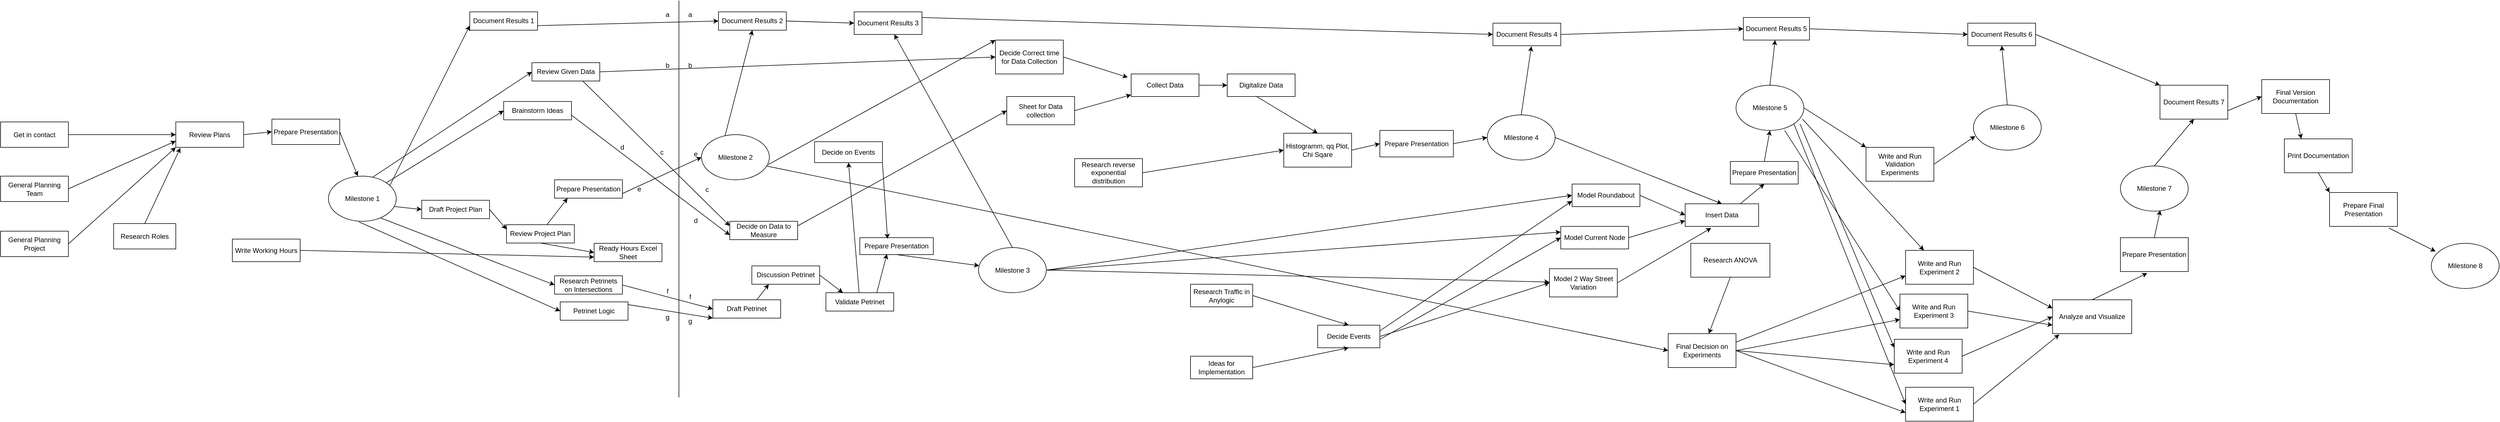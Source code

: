 <mxfile version="21.3.2" type="device">
  <diagram name="Seite-1" id="o-xYCfEbXTVS4yVhGQbz">
    <mxGraphModel dx="2536" dy="568" grid="1" gridSize="10" guides="1" tooltips="1" connect="1" arrows="1" fold="1" page="1" pageScale="1" pageWidth="1169" pageHeight="827" math="0" shadow="0">
      <root>
        <mxCell id="0" />
        <mxCell id="1" parent="0" />
        <mxCell id="jcQPPuOPFq5n-dl-Zgb4-7" value="" style="endArrow=classic;html=1;rounded=0;exitX=1;exitY=0.5;exitDx=0;exitDy=0;entryX=0;entryY=0.75;entryDx=0;entryDy=0;" parent="1" source="3KIOxPF4NHvI4WSVQsfi-3" target="3KIOxPF4NHvI4WSVQsfi-6" edge="1">
          <mxGeometry width="50" height="50" relative="1" as="geometry">
            <mxPoint x="280" y="380" as="sourcePoint" />
            <mxPoint x="330" y="330" as="targetPoint" />
          </mxGeometry>
        </mxCell>
        <mxCell id="jcQPPuOPFq5n-dl-Zgb4-8" value="" style="endArrow=classic;html=1;rounded=0;entryX=0;entryY=0.5;entryDx=0;entryDy=0;exitX=1;exitY=0.5;exitDx=0;exitDy=0;" parent="1" target="3KIOxPF4NHvI4WSVQsfi-6" edge="1" source="3KIOxPF4NHvI4WSVQsfi-5">
          <mxGeometry width="50" height="50" relative="1" as="geometry">
            <mxPoint x="110" y="215" as="sourcePoint" />
            <mxPoint x="360" y="370" as="targetPoint" />
          </mxGeometry>
        </mxCell>
        <mxCell id="jcQPPuOPFq5n-dl-Zgb4-9" value="" style="endArrow=classic;html=1;rounded=0;exitX=1;exitY=0.5;exitDx=0;exitDy=0;entryX=0;entryY=1;entryDx=0;entryDy=0;" parent="1" source="3KIOxPF4NHvI4WSVQsfi-4" target="3KIOxPF4NHvI4WSVQsfi-6" edge="1">
          <mxGeometry width="50" height="50" relative="1" as="geometry">
            <mxPoint x="130" y="340" as="sourcePoint" />
            <mxPoint x="340" y="360" as="targetPoint" />
          </mxGeometry>
        </mxCell>
        <mxCell id="jcQPPuOPFq5n-dl-Zgb4-12" value="" style="endArrow=classic;html=1;rounded=0;exitX=1;exitY=0.5;exitDx=0;exitDy=0;entryX=0;entryY=0.5;entryDx=0;entryDy=0;" parent="1" source="3KIOxPF4NHvI4WSVQsfi-6" target="3KIOxPF4NHvI4WSVQsfi-7" edge="1">
          <mxGeometry width="50" height="50" relative="1" as="geometry">
            <mxPoint x="270" y="235" as="sourcePoint" />
            <mxPoint x="320" y="242.5" as="targetPoint" />
          </mxGeometry>
        </mxCell>
        <mxCell id="jcQPPuOPFq5n-dl-Zgb4-13" value="" style="endArrow=classic;html=1;rounded=0;exitX=0.5;exitY=0;exitDx=0;exitDy=0;entryX=0.067;entryY=1.022;entryDx=0;entryDy=0;entryPerimeter=0;" parent="1" source="3KIOxPF4NHvI4WSVQsfi-2" target="3KIOxPF4NHvI4WSVQsfi-6" edge="1">
          <mxGeometry width="50" height="50" relative="1" as="geometry">
            <mxPoint x="130" y="403" as="sourcePoint" />
            <mxPoint x="150" y="260" as="targetPoint" />
          </mxGeometry>
        </mxCell>
        <mxCell id="jcQPPuOPFq5n-dl-Zgb4-15" value="" style="endArrow=classic;html=1;rounded=0;exitX=1;exitY=0.5;exitDx=0;exitDy=0;entryX=0.433;entryY=0;entryDx=0;entryDy=0;entryPerimeter=0;" parent="1" source="3KIOxPF4NHvI4WSVQsfi-7" target="3KIOxPF4NHvI4WSVQsfi-8" edge="1">
          <mxGeometry width="50" height="50" relative="1" as="geometry">
            <mxPoint x="440" y="242.5" as="sourcePoint" />
            <mxPoint x="470" y="310" as="targetPoint" />
          </mxGeometry>
        </mxCell>
        <mxCell id="jcQPPuOPFq5n-dl-Zgb4-18" value="" style="endArrow=classic;html=1;rounded=0;exitX=0.992;exitY=0.675;exitDx=0;exitDy=0;exitPerimeter=0;entryX=0;entryY=0.5;entryDx=0;entryDy=0;" parent="1" target="3KIOxPF4NHvI4WSVQsfi-14" edge="1">
          <mxGeometry width="50" height="50" relative="1" as="geometry">
            <mxPoint x="529.04" y="364" as="sourcePoint" />
            <mxPoint x="585" y="370" as="targetPoint" />
          </mxGeometry>
        </mxCell>
        <mxCell id="jcQPPuOPFq5n-dl-Zgb4-20" value="" style="endArrow=classic;html=1;rounded=0;exitX=1;exitY=0.5;exitDx=0;exitDy=0;entryX=0;entryY=0.25;entryDx=0;entryDy=0;" parent="1" source="3KIOxPF4NHvI4WSVQsfi-14" target="3KIOxPF4NHvI4WSVQsfi-17" edge="1">
          <mxGeometry width="50" height="50" relative="1" as="geometry">
            <mxPoint x="705" y="370" as="sourcePoint" />
            <mxPoint x="740" y="390" as="targetPoint" />
          </mxGeometry>
        </mxCell>
        <mxCell id="jcQPPuOPFq5n-dl-Zgb4-22" value="" style="endArrow=classic;html=1;rounded=0;exitX=1;exitY=0.5;exitDx=0;exitDy=0;entryX=0;entryY=0.75;entryDx=0;entryDy=0;" parent="1" source="3KIOxPF4NHvI4WSVQsfi-1" target="3KIOxPF4NHvI4WSVQsfi-19" edge="1">
          <mxGeometry width="50" height="50" relative="1" as="geometry">
            <mxPoint x="350" y="500" as="sourcePoint" />
            <mxPoint x="860" y="494.474" as="targetPoint" />
          </mxGeometry>
        </mxCell>
        <mxCell id="jcQPPuOPFq5n-dl-Zgb4-23" value="" style="endArrow=classic;html=1;rounded=0;entryX=0;entryY=0.5;entryDx=0;entryDy=0;exitX=0.5;exitY=1;exitDx=0;exitDy=0;" parent="1" source="3KIOxPF4NHvI4WSVQsfi-17" target="3KIOxPF4NHvI4WSVQsfi-19" edge="1">
          <mxGeometry width="50" height="50" relative="1" as="geometry">
            <mxPoint x="780" y="450" as="sourcePoint" />
            <mxPoint x="860" y="470" as="targetPoint" />
          </mxGeometry>
        </mxCell>
        <mxCell id="jcQPPuOPFq5n-dl-Zgb4-26" value="" style="endArrow=classic;html=1;rounded=0;exitX=0.975;exitY=0.263;exitDx=0;exitDy=0;exitPerimeter=0;entryX=0;entryY=0.75;entryDx=0;entryDy=0;" parent="1" target="3KIOxPF4NHvI4WSVQsfi-9" edge="1">
          <mxGeometry width="50" height="50" relative="1" as="geometry">
            <mxPoint x="527" y="331.04" as="sourcePoint" />
            <mxPoint x="670" y="47.5" as="targetPoint" />
          </mxGeometry>
        </mxCell>
        <mxCell id="jcQPPuOPFq5n-dl-Zgb4-28" value="" style="endArrow=classic;html=1;rounded=0;entryX=0.192;entryY=1;entryDx=0;entryDy=0;exitX=0.583;exitY=0.062;exitDx=0;exitDy=0;exitPerimeter=0;entryPerimeter=0;" parent="1" source="3KIOxPF4NHvI4WSVQsfi-17" target="3KIOxPF4NHvI4WSVQsfi-18" edge="1">
          <mxGeometry width="50" height="50" relative="1" as="geometry">
            <mxPoint x="808.04" y="390" as="sourcePoint" />
            <mxPoint x="895" y="325" as="targetPoint" />
          </mxGeometry>
        </mxCell>
        <mxCell id="jcQPPuOPFq5n-dl-Zgb4-30" value="" style="endArrow=classic;html=1;rounded=0;exitX=1;exitY=0.75;exitDx=0;exitDy=0;entryX=0;entryY=0.5;entryDx=0;entryDy=0;" parent="1" source="3KIOxPF4NHvI4WSVQsfi-18" target="3KIOxPF4NHvI4WSVQsfi-11" edge="1">
          <mxGeometry width="50" height="50" relative="1" as="geometry">
            <mxPoint x="960" y="310" as="sourcePoint" />
            <mxPoint x="1060" y="290" as="targetPoint" />
          </mxGeometry>
        </mxCell>
        <mxCell id="jcQPPuOPFq5n-dl-Zgb4-34" value="" style="endArrow=classic;html=1;rounded=0;exitX=1;exitY=0.5;exitDx=0;exitDy=0;entryX=0;entryY=0.5;entryDx=0;entryDy=0;" parent="1" source="3KIOxPF4NHvI4WSVQsfi-20" target="3KIOxPF4NHvI4WSVQsfi-22" edge="1">
          <mxGeometry width="50" height="50" relative="1" as="geometry">
            <mxPoint x="917.96" y="632.98" as="sourcePoint" />
            <mxPoint x="1020" y="630" as="targetPoint" />
          </mxGeometry>
        </mxCell>
        <mxCell id="jcQPPuOPFq5n-dl-Zgb4-35" value="" style="endArrow=classic;html=1;rounded=0;exitX=0.75;exitY=0;exitDx=0;exitDy=0;entryX=0;entryY=1;entryDx=0;entryDy=0;" parent="1" source="3KIOxPF4NHvI4WSVQsfi-21" target="3KIOxPF4NHvI4WSVQsfi-22" edge="1">
          <mxGeometry width="50" height="50" relative="1" as="geometry">
            <mxPoint x="945" y="700" as="sourcePoint" />
            <mxPoint x="1060" y="650" as="targetPoint" />
          </mxGeometry>
        </mxCell>
        <mxCell id="jcQPPuOPFq5n-dl-Zgb4-38" value="" style="endArrow=classic;html=1;rounded=0;exitX=0.642;exitY=0.031;exitDx=0;exitDy=0;exitPerimeter=0;entryX=0.25;entryY=1;entryDx=0;entryDy=0;" parent="1" source="3KIOxPF4NHvI4WSVQsfi-22" target="3KIOxPF4NHvI4WSVQsfi-23" edge="1">
          <mxGeometry width="50" height="50" relative="1" as="geometry">
            <mxPoint x="1098.96" y="608" as="sourcePoint" />
            <mxPoint x="1190.04" y="542" as="targetPoint" />
          </mxGeometry>
        </mxCell>
        <mxCell id="jcQPPuOPFq5n-dl-Zgb4-39" value="" style="endArrow=classic;html=1;rounded=0;exitX=1;exitY=0.5;exitDx=0;exitDy=0;entryX=0.25;entryY=0;entryDx=0;entryDy=0;" parent="1" source="3KIOxPF4NHvI4WSVQsfi-23" target="3KIOxPF4NHvI4WSVQsfi-24" edge="1">
          <mxGeometry width="50" height="50" relative="1" as="geometry">
            <mxPoint x="1260" y="520" as="sourcePoint" />
            <mxPoint x="1330" y="580" as="targetPoint" />
          </mxGeometry>
        </mxCell>
        <mxCell id="jcQPPuOPFq5n-dl-Zgb4-40" value="" style="endArrow=classic;html=1;rounded=0;entryX=0;entryY=0.5;entryDx=0;entryDy=0;exitX=0.767;exitY=0.925;exitDx=0;exitDy=0;exitPerimeter=0;" parent="1" source="3KIOxPF4NHvI4WSVQsfi-8" target="3KIOxPF4NHvI4WSVQsfi-20" edge="1">
          <mxGeometry width="50" height="50" relative="1" as="geometry">
            <mxPoint x="507.482" y="381.235" as="sourcePoint" />
            <mxPoint x="800" y="625" as="targetPoint" />
          </mxGeometry>
        </mxCell>
        <mxCell id="jcQPPuOPFq5n-dl-Zgb4-41" value="" style="endArrow=classic;html=1;rounded=0;exitX=0.45;exitY=1.013;exitDx=0;exitDy=0;entryX=0;entryY=0.5;entryDx=0;entryDy=0;exitPerimeter=0;" parent="1" source="3KIOxPF4NHvI4WSVQsfi-8" target="3KIOxPF4NHvI4WSVQsfi-21" edge="1">
          <mxGeometry width="50" height="50" relative="1" as="geometry">
            <mxPoint x="470" y="390" as="sourcePoint" />
            <mxPoint x="855" y="722.5" as="targetPoint" />
          </mxGeometry>
        </mxCell>
        <mxCell id="jcQPPuOPFq5n-dl-Zgb4-42" value="Document Results 3" style="rounded=0;whiteSpace=wrap;html=1;" parent="1" vertex="1">
          <mxGeometry x="1350" y="20" width="120" height="40" as="geometry" />
        </mxCell>
        <mxCell id="jcQPPuOPFq5n-dl-Zgb4-43" value="Prepare Presentation" style="rounded=0;whiteSpace=wrap;html=1;" parent="1" vertex="1">
          <mxGeometry x="1360" y="420" width="130" height="30" as="geometry" />
        </mxCell>
        <mxCell id="jcQPPuOPFq5n-dl-Zgb4-44" value="&lt;div&gt;Milestone 3&lt;/div&gt;" style="ellipse;whiteSpace=wrap;html=1;" parent="1" vertex="1">
          <mxGeometry x="1570" y="437.5" width="120" height="80" as="geometry" />
        </mxCell>
        <mxCell id="jcQPPuOPFq5n-dl-Zgb4-45" value="" style="endArrow=classic;html=1;rounded=0;exitX=0.75;exitY=0;exitDx=0;exitDy=0;entryX=0.369;entryY=0.967;entryDx=0;entryDy=0;entryPerimeter=0;" parent="1" source="3KIOxPF4NHvI4WSVQsfi-24" target="jcQPPuOPFq5n-dl-Zgb4-43" edge="1">
          <mxGeometry width="50" height="50" relative="1" as="geometry">
            <mxPoint x="1390" y="587.5" as="sourcePoint" />
            <mxPoint x="1520" y="450" as="targetPoint" />
          </mxGeometry>
        </mxCell>
        <mxCell id="jcQPPuOPFq5n-dl-Zgb4-46" value="" style="endArrow=classic;html=1;rounded=0;exitX=0.5;exitY=0;exitDx=0;exitDy=0;" parent="1" source="jcQPPuOPFq5n-dl-Zgb4-44" target="jcQPPuOPFq5n-dl-Zgb4-42" edge="1">
          <mxGeometry width="50" height="50" relative="1" as="geometry">
            <mxPoint x="1200" y="500" as="sourcePoint" />
            <mxPoint x="1250" y="450" as="targetPoint" />
          </mxGeometry>
        </mxCell>
        <mxCell id="jcQPPuOPFq5n-dl-Zgb4-48" value="" style="endArrow=classic;html=1;rounded=0;entryX=0.5;entryY=1;entryDx=0;entryDy=0;exitX=0.342;exitY=0.05;exitDx=0;exitDy=0;exitPerimeter=0;" parent="1" source="3KIOxPF4NHvI4WSVQsfi-11" target="3KIOxPF4NHvI4WSVQsfi-10" edge="1">
          <mxGeometry width="50" height="50" relative="1" as="geometry">
            <mxPoint x="1102" y="252" as="sourcePoint" />
            <mxPoint x="1070" y="65" as="targetPoint" />
          </mxGeometry>
        </mxCell>
        <mxCell id="jcQPPuOPFq5n-dl-Zgb4-49" value="" style="endArrow=classic;html=1;rounded=0;exitX=0.5;exitY=1;exitDx=0;exitDy=0;" parent="1" source="jcQPPuOPFq5n-dl-Zgb4-43" target="jcQPPuOPFq5n-dl-Zgb4-44" edge="1">
          <mxGeometry width="50" height="50" relative="1" as="geometry">
            <mxPoint x="1450" y="530" as="sourcePoint" />
            <mxPoint x="1500" y="480" as="targetPoint" />
          </mxGeometry>
        </mxCell>
        <mxCell id="jcQPPuOPFq5n-dl-Zgb4-51" value="Decide on Events" style="rounded=0;whiteSpace=wrap;html=1;" parent="1" vertex="1">
          <mxGeometry x="1280" y="250" width="120" height="37" as="geometry" />
        </mxCell>
        <mxCell id="jcQPPuOPFq5n-dl-Zgb4-52" value="" style="endArrow=classic;html=1;rounded=0;entryX=0.377;entryY=0.067;entryDx=0;entryDy=0;entryPerimeter=0;exitX=1;exitY=1;exitDx=0;exitDy=0;" parent="1" source="jcQPPuOPFq5n-dl-Zgb4-51" target="jcQPPuOPFq5n-dl-Zgb4-43" edge="1">
          <mxGeometry width="50" height="50" relative="1" as="geometry">
            <mxPoint x="1260" y="410" as="sourcePoint" />
            <mxPoint x="1310" y="360" as="targetPoint" />
          </mxGeometry>
        </mxCell>
        <mxCell id="jcQPPuOPFq5n-dl-Zgb4-53" value="" style="endArrow=classic;html=1;rounded=0;entryX=0.5;entryY=1;entryDx=0;entryDy=0;" parent="1" source="3KIOxPF4NHvI4WSVQsfi-24" target="jcQPPuOPFq5n-dl-Zgb4-51" edge="1">
          <mxGeometry width="50" height="50" relative="1" as="geometry">
            <mxPoint x="1342.96" y="579.01" as="sourcePoint" />
            <mxPoint x="1310" y="360" as="targetPoint" />
          </mxGeometry>
        </mxCell>
        <mxCell id="jcQPPuOPFq5n-dl-Zgb4-54" value="Sheet for Data collection" style="rounded=0;whiteSpace=wrap;html=1;" parent="1" vertex="1">
          <mxGeometry x="1620" y="170" width="120" height="50" as="geometry" />
        </mxCell>
        <mxCell id="jcQPPuOPFq5n-dl-Zgb4-56" value="" style="endArrow=classic;html=1;rounded=0;entryX=0;entryY=0.5;entryDx=0;entryDy=0;exitX=1;exitY=0.25;exitDx=0;exitDy=0;" parent="1" target="jcQPPuOPFq5n-dl-Zgb4-54" edge="1" source="3KIOxPF4NHvI4WSVQsfi-25">
          <mxGeometry width="50" height="50" relative="1" as="geometry">
            <mxPoint x="1250" y="403" as="sourcePoint" />
            <mxPoint x="1470" y="510" as="targetPoint" />
          </mxGeometry>
        </mxCell>
        <mxCell id="jcQPPuOPFq5n-dl-Zgb4-61" value="" style="endArrow=classic;html=1;rounded=0;exitX=0.75;exitY=1;exitDx=0;exitDy=0;entryX=0;entryY=0.25;entryDx=0;entryDy=0;" parent="1" source="3KIOxPF4NHvI4WSVQsfi-12" target="3KIOxPF4NHvI4WSVQsfi-25" edge="1">
          <mxGeometry width="50" height="50" relative="1" as="geometry">
            <mxPoint x="866.25" y="140" as="sourcePoint" />
            <mxPoint x="1130" y="403" as="targetPoint" />
          </mxGeometry>
        </mxCell>
        <mxCell id="jcQPPuOPFq5n-dl-Zgb4-62" value="" style="endArrow=classic;html=1;rounded=0;exitX=1;exitY=0.75;exitDx=0;exitDy=0;entryX=0;entryY=0.75;entryDx=0;entryDy=0;" parent="1" source="3KIOxPF4NHvI4WSVQsfi-13" target="3KIOxPF4NHvI4WSVQsfi-25" edge="1">
          <mxGeometry width="50" height="50" relative="1" as="geometry">
            <mxPoint x="850" y="200" as="sourcePoint" />
            <mxPoint x="1130" y="418" as="targetPoint" />
          </mxGeometry>
        </mxCell>
        <mxCell id="jcQPPuOPFq5n-dl-Zgb4-63" value="" style="endArrow=classic;html=1;rounded=0;exitX=1;exitY=0;exitDx=0;exitDy=0;entryX=0;entryY=0.5;entryDx=0;entryDy=0;" parent="1" source="3KIOxPF4NHvI4WSVQsfi-8" target="3KIOxPF4NHvI4WSVQsfi-13" edge="1">
          <mxGeometry width="50" height="50" relative="1" as="geometry">
            <mxPoint x="520.04" y="320" as="sourcePoint" />
            <mxPoint x="730" y="200" as="targetPoint" />
          </mxGeometry>
        </mxCell>
        <mxCell id="jcQPPuOPFq5n-dl-Zgb4-64" value="" style="endArrow=classic;html=1;rounded=0;exitX=0.625;exitY=0.05;exitDx=0;exitDy=0;exitPerimeter=0;entryX=0;entryY=0.5;entryDx=0;entryDy=0;" parent="1" source="3KIOxPF4NHvI4WSVQsfi-8" target="3KIOxPF4NHvI4WSVQsfi-12" edge="1">
          <mxGeometry width="50" height="50" relative="1" as="geometry">
            <mxPoint x="494" y="314" as="sourcePoint" />
            <mxPoint x="780" y="125" as="targetPoint" />
          </mxGeometry>
        </mxCell>
        <mxCell id="jcQPPuOPFq5n-dl-Zgb4-66" value="Decide Correct time for Data Collection" style="rounded=0;whiteSpace=wrap;html=1;" parent="1" vertex="1">
          <mxGeometry x="1600" y="70" width="120" height="60" as="geometry" />
        </mxCell>
        <mxCell id="jcQPPuOPFq5n-dl-Zgb4-67" value="" style="endArrow=classic;html=1;rounded=0;entryX=0;entryY=0;entryDx=0;entryDy=0;exitX=0.983;exitY=0.663;exitDx=0;exitDy=0;exitPerimeter=0;" parent="1" source="3KIOxPF4NHvI4WSVQsfi-11" target="jcQPPuOPFq5n-dl-Zgb4-66" edge="1">
          <mxGeometry width="50" height="50" relative="1" as="geometry">
            <mxPoint x="1182.04" y="301.04" as="sourcePoint" />
            <mxPoint x="1860" y="600" as="targetPoint" />
          </mxGeometry>
        </mxCell>
        <mxCell id="jcQPPuOPFq5n-dl-Zgb4-68" value="" style="endArrow=classic;html=1;rounded=0;entryX=0;entryY=0.5;entryDx=0;entryDy=0;exitX=1;exitY=0.5;exitDx=0;exitDy=0;" parent="1" source="3KIOxPF4NHvI4WSVQsfi-12" target="jcQPPuOPFq5n-dl-Zgb4-66" edge="1">
          <mxGeometry width="50" height="50" relative="1" as="geometry">
            <mxPoint x="895" y="125" as="sourcePoint" />
            <mxPoint x="1490" y="480" as="targetPoint" />
          </mxGeometry>
        </mxCell>
        <mxCell id="jcQPPuOPFq5n-dl-Zgb4-69" value="Collect Data" style="rounded=0;whiteSpace=wrap;html=1;" parent="1" vertex="1">
          <mxGeometry x="1840" y="130" width="120" height="40" as="geometry" />
        </mxCell>
        <mxCell id="jcQPPuOPFq5n-dl-Zgb4-70" value="" style="endArrow=classic;html=1;rounded=0;exitX=1;exitY=0.5;exitDx=0;exitDy=0;" parent="1" source="jcQPPuOPFq5n-dl-Zgb4-54" target="jcQPPuOPFq5n-dl-Zgb4-69" edge="1">
          <mxGeometry width="50" height="50" relative="1" as="geometry">
            <mxPoint x="1810" y="240" as="sourcePoint" />
            <mxPoint x="1860" y="190" as="targetPoint" />
          </mxGeometry>
        </mxCell>
        <mxCell id="jcQPPuOPFq5n-dl-Zgb4-71" value="" style="endArrow=classic;html=1;rounded=0;exitX=1;exitY=0.5;exitDx=0;exitDy=0;entryX=-0.05;entryY=0.15;entryDx=0;entryDy=0;entryPerimeter=0;" parent="1" source="jcQPPuOPFq5n-dl-Zgb4-66" target="jcQPPuOPFq5n-dl-Zgb4-69" edge="1">
          <mxGeometry width="50" height="50" relative="1" as="geometry">
            <mxPoint x="1740" y="120" as="sourcePoint" />
            <mxPoint x="1790" y="70" as="targetPoint" />
          </mxGeometry>
        </mxCell>
        <mxCell id="jcQPPuOPFq5n-dl-Zgb4-72" value="Digitalize Data" style="rounded=0;whiteSpace=wrap;html=1;" parent="1" vertex="1">
          <mxGeometry x="2010" y="130" width="120" height="40" as="geometry" />
        </mxCell>
        <mxCell id="jcQPPuOPFq5n-dl-Zgb4-73" value="" style="endArrow=classic;html=1;rounded=0;exitX=1;exitY=0.5;exitDx=0;exitDy=0;entryX=0;entryY=0.5;entryDx=0;entryDy=0;" parent="1" source="jcQPPuOPFq5n-dl-Zgb4-69" target="jcQPPuOPFq5n-dl-Zgb4-72" edge="1">
          <mxGeometry width="50" height="50" relative="1" as="geometry">
            <mxPoint x="2000" y="280" as="sourcePoint" />
            <mxPoint x="2050" y="230" as="targetPoint" />
          </mxGeometry>
        </mxCell>
        <mxCell id="jcQPPuOPFq5n-dl-Zgb4-74" value="Histogramm, qq Plot, Chi Sqare" style="rounded=0;whiteSpace=wrap;html=1;" parent="1" vertex="1">
          <mxGeometry x="2110" y="235" width="120" height="60" as="geometry" />
        </mxCell>
        <mxCell id="jcQPPuOPFq5n-dl-Zgb4-75" value="" style="endArrow=classic;html=1;rounded=0;exitX=0.433;exitY=1;exitDx=0;exitDy=0;exitPerimeter=0;entryX=0.5;entryY=0;entryDx=0;entryDy=0;" parent="1" source="jcQPPuOPFq5n-dl-Zgb4-72" target="jcQPPuOPFq5n-dl-Zgb4-74" edge="1">
          <mxGeometry width="50" height="50" relative="1" as="geometry">
            <mxPoint x="2120" y="290" as="sourcePoint" />
            <mxPoint x="2170" y="240" as="targetPoint" />
          </mxGeometry>
        </mxCell>
        <mxCell id="jcQPPuOPFq5n-dl-Zgb4-76" value="" style="endArrow=classic;html=1;rounded=0;exitX=1;exitY=0.5;exitDx=0;exitDy=0;entryX=0;entryY=0.5;entryDx=0;entryDy=0;" parent="1" source="3KIOxPF4NHvI4WSVQsfi-26" target="jcQPPuOPFq5n-dl-Zgb4-74" edge="1">
          <mxGeometry width="50" height="50" relative="1" as="geometry">
            <mxPoint x="1850" y="307.98" as="sourcePoint" />
            <mxPoint x="1930" y="330" as="targetPoint" />
          </mxGeometry>
        </mxCell>
        <mxCell id="jcQPPuOPFq5n-dl-Zgb4-77" value="Milestone 4" style="ellipse;whiteSpace=wrap;html=1;" parent="1" vertex="1">
          <mxGeometry x="2470" y="202.5" width="120" height="80" as="geometry" />
        </mxCell>
        <mxCell id="jcQPPuOPFq5n-dl-Zgb4-78" value="" style="endArrow=classic;html=1;rounded=0;exitX=1;exitY=0.5;exitDx=0;exitDy=0;entryX=0;entryY=0.5;entryDx=0;entryDy=0;" parent="1" source="jcQPPuOPFq5n-dl-Zgb4-74" target="jcQPPuOPFq5n-dl-Zgb4-82" edge="1">
          <mxGeometry width="50" height="50" relative="1" as="geometry">
            <mxPoint x="2260" y="360" as="sourcePoint" />
            <mxPoint x="2310" y="310" as="targetPoint" />
          </mxGeometry>
        </mxCell>
        <mxCell id="jcQPPuOPFq5n-dl-Zgb4-79" value="Document Results 4" style="rounded=0;whiteSpace=wrap;html=1;" parent="1" vertex="1">
          <mxGeometry x="2480" y="40" width="120" height="40" as="geometry" />
        </mxCell>
        <mxCell id="jcQPPuOPFq5n-dl-Zgb4-81" value="" style="endArrow=classic;html=1;rounded=0;exitX=0.5;exitY=0;exitDx=0;exitDy=0;entryX=0.567;entryY=1.025;entryDx=0;entryDy=0;entryPerimeter=0;" parent="1" source="jcQPPuOPFq5n-dl-Zgb4-77" target="jcQPPuOPFq5n-dl-Zgb4-79" edge="1">
          <mxGeometry width="50" height="50" relative="1" as="geometry">
            <mxPoint x="2270" y="320" as="sourcePoint" />
            <mxPoint x="2320" y="270" as="targetPoint" />
          </mxGeometry>
        </mxCell>
        <mxCell id="jcQPPuOPFq5n-dl-Zgb4-82" value="Prepare Presentation" style="rounded=0;whiteSpace=wrap;html=1;" parent="1" vertex="1">
          <mxGeometry x="2280" y="230" width="130" height="47" as="geometry" />
        </mxCell>
        <mxCell id="jcQPPuOPFq5n-dl-Zgb4-83" value="" style="endArrow=classic;html=1;rounded=0;exitX=1;exitY=0.5;exitDx=0;exitDy=0;entryX=0;entryY=0.5;entryDx=0;entryDy=0;" parent="1" source="jcQPPuOPFq5n-dl-Zgb4-82" target="jcQPPuOPFq5n-dl-Zgb4-77" edge="1">
          <mxGeometry width="50" height="50" relative="1" as="geometry">
            <mxPoint x="2580" y="290" as="sourcePoint" />
            <mxPoint x="2630" y="240" as="targetPoint" />
          </mxGeometry>
        </mxCell>
        <mxCell id="jcQPPuOPFq5n-dl-Zgb4-86" value="Decide Events" style="rounded=0;whiteSpace=wrap;html=1;" parent="1" vertex="1">
          <mxGeometry x="2170" y="575" width="110" height="40" as="geometry" />
        </mxCell>
        <mxCell id="jcQPPuOPFq5n-dl-Zgb4-87" value="Model Current Node" style="rounded=0;whiteSpace=wrap;html=1;" parent="1" vertex="1">
          <mxGeometry x="2600" y="400" width="120" height="40" as="geometry" />
        </mxCell>
        <mxCell id="jcQPPuOPFq5n-dl-Zgb4-88" value="Model Roundabout" style="rounded=0;whiteSpace=wrap;html=1;" parent="1" vertex="1">
          <mxGeometry x="2620" y="325" width="120" height="40" as="geometry" />
        </mxCell>
        <mxCell id="jcQPPuOPFq5n-dl-Zgb4-89" value="Model 2 Way Street Variation" style="rounded=0;whiteSpace=wrap;html=1;" parent="1" vertex="1">
          <mxGeometry x="2580" y="475" width="120" height="50" as="geometry" />
        </mxCell>
        <mxCell id="jcQPPuOPFq5n-dl-Zgb4-90" value="" style="endArrow=classic;html=1;rounded=0;entryX=0.5;entryY=0;entryDx=0;entryDy=0;exitX=1;exitY=0.5;exitDx=0;exitDy=0;" parent="1" source="3KIOxPF4NHvI4WSVQsfi-27" target="jcQPPuOPFq5n-dl-Zgb4-86" edge="1">
          <mxGeometry width="50" height="50" relative="1" as="geometry">
            <mxPoint x="2060" y="530" as="sourcePoint" />
            <mxPoint x="2770" y="330" as="targetPoint" />
          </mxGeometry>
        </mxCell>
        <mxCell id="jcQPPuOPFq5n-dl-Zgb4-91" value="" style="endArrow=classic;html=1;rounded=0;exitX=1;exitY=0.5;exitDx=0;exitDy=0;entryX=0.5;entryY=1;entryDx=0;entryDy=0;" parent="1" source="3KIOxPF4NHvI4WSVQsfi-28" target="jcQPPuOPFq5n-dl-Zgb4-86" edge="1">
          <mxGeometry width="50" height="50" relative="1" as="geometry">
            <mxPoint x="2060" y="655" as="sourcePoint" />
            <mxPoint x="2630" y="470" as="targetPoint" />
          </mxGeometry>
        </mxCell>
        <mxCell id="jcQPPuOPFq5n-dl-Zgb4-92" value="" style="endArrow=classic;html=1;rounded=0;exitX=1;exitY=0.5;exitDx=0;exitDy=0;entryX=0;entryY=0.25;entryDx=0;entryDy=0;" parent="1" source="jcQPPuOPFq5n-dl-Zgb4-44" target="jcQPPuOPFq5n-dl-Zgb4-87" edge="1">
          <mxGeometry width="50" height="50" relative="1" as="geometry">
            <mxPoint x="1890" y="470" as="sourcePoint" />
            <mxPoint x="2650" y="290" as="targetPoint" />
          </mxGeometry>
        </mxCell>
        <mxCell id="jcQPPuOPFq5n-dl-Zgb4-93" value="" style="endArrow=classic;html=1;rounded=0;exitX=1;exitY=0.5;exitDx=0;exitDy=0;entryX=0;entryY=0.5;entryDx=0;entryDy=0;" parent="1" source="jcQPPuOPFq5n-dl-Zgb4-44" target="jcQPPuOPFq5n-dl-Zgb4-88" edge="1">
          <mxGeometry width="50" height="50" relative="1" as="geometry">
            <mxPoint x="1820" y="480" as="sourcePoint" />
            <mxPoint x="2610" y="270" as="targetPoint" />
          </mxGeometry>
        </mxCell>
        <mxCell id="jcQPPuOPFq5n-dl-Zgb4-94" value="" style="endArrow=classic;html=1;rounded=0;exitX=1;exitY=0.5;exitDx=0;exitDy=0;" parent="1" source="jcQPPuOPFq5n-dl-Zgb4-44" target="jcQPPuOPFq5n-dl-Zgb4-89" edge="1">
          <mxGeometry width="50" height="50" relative="1" as="geometry">
            <mxPoint x="2170" y="530" as="sourcePoint" />
            <mxPoint x="2220" y="480" as="targetPoint" />
          </mxGeometry>
        </mxCell>
        <mxCell id="jcQPPuOPFq5n-dl-Zgb4-95" value="" style="endArrow=classic;html=1;rounded=0;exitX=1;exitY=0.5;exitDx=0;exitDy=0;" parent="1" source="jcQPPuOPFq5n-dl-Zgb4-86" edge="1">
          <mxGeometry width="50" height="50" relative="1" as="geometry">
            <mxPoint x="2450" y="590" as="sourcePoint" />
            <mxPoint x="2580" y="500" as="targetPoint" />
          </mxGeometry>
        </mxCell>
        <mxCell id="jcQPPuOPFq5n-dl-Zgb4-96" value="" style="endArrow=classic;html=1;rounded=0;entryX=0;entryY=0.5;entryDx=0;entryDy=0;" parent="1" target="jcQPPuOPFq5n-dl-Zgb4-87" edge="1">
          <mxGeometry width="50" height="50" relative="1" as="geometry">
            <mxPoint x="2280" y="600" as="sourcePoint" />
            <mxPoint x="2430" y="620" as="targetPoint" />
          </mxGeometry>
        </mxCell>
        <mxCell id="jcQPPuOPFq5n-dl-Zgb4-97" value="" style="endArrow=classic;html=1;rounded=0;exitX=1;exitY=0.25;exitDx=0;exitDy=0;entryX=0;entryY=0.75;entryDx=0;entryDy=0;" parent="1" source="jcQPPuOPFq5n-dl-Zgb4-86" target="jcQPPuOPFq5n-dl-Zgb4-88" edge="1">
          <mxGeometry width="50" height="50" relative="1" as="geometry">
            <mxPoint x="2410" y="670" as="sourcePoint" />
            <mxPoint x="2460" y="620" as="targetPoint" />
          </mxGeometry>
        </mxCell>
        <mxCell id="jcQPPuOPFq5n-dl-Zgb4-98" value="Milestone 5" style="ellipse;whiteSpace=wrap;html=1;" parent="1" vertex="1">
          <mxGeometry x="2910" y="150" width="120" height="80" as="geometry" />
        </mxCell>
        <mxCell id="jcQPPuOPFq5n-dl-Zgb4-99" value="Insert Data" style="rounded=0;whiteSpace=wrap;html=1;" parent="1" vertex="1">
          <mxGeometry x="2820" y="360" width="130" height="40" as="geometry" />
        </mxCell>
        <mxCell id="jcQPPuOPFq5n-dl-Zgb4-100" value="" style="endArrow=classic;html=1;rounded=0;exitX=1;exitY=0.5;exitDx=0;exitDy=0;entryX=0.355;entryY=1.071;entryDx=0;entryDy=0;entryPerimeter=0;" parent="1" source="jcQPPuOPFq5n-dl-Zgb4-89" target="jcQPPuOPFq5n-dl-Zgb4-99" edge="1">
          <mxGeometry width="50" height="50" relative="1" as="geometry">
            <mxPoint x="2690" y="430" as="sourcePoint" />
            <mxPoint x="2740" y="380" as="targetPoint" />
          </mxGeometry>
        </mxCell>
        <mxCell id="jcQPPuOPFq5n-dl-Zgb4-101" value="" style="endArrow=classic;html=1;rounded=0;exitX=1;exitY=0.5;exitDx=0;exitDy=0;entryX=0.5;entryY=0;entryDx=0;entryDy=0;" parent="1" source="jcQPPuOPFq5n-dl-Zgb4-77" target="jcQPPuOPFq5n-dl-Zgb4-99" edge="1">
          <mxGeometry width="50" height="50" relative="1" as="geometry">
            <mxPoint x="2710" y="260" as="sourcePoint" />
            <mxPoint x="2760" y="210" as="targetPoint" />
          </mxGeometry>
        </mxCell>
        <mxCell id="jcQPPuOPFq5n-dl-Zgb4-102" value="" style="endArrow=classic;html=1;rounded=0;exitX=1;exitY=0.5;exitDx=0;exitDy=0;entryX=0;entryY=0.5;entryDx=0;entryDy=0;" parent="1" source="jcQPPuOPFq5n-dl-Zgb4-88" target="jcQPPuOPFq5n-dl-Zgb4-99" edge="1">
          <mxGeometry width="50" height="50" relative="1" as="geometry">
            <mxPoint x="2850" y="580" as="sourcePoint" />
            <mxPoint x="2900" y="530" as="targetPoint" />
          </mxGeometry>
        </mxCell>
        <mxCell id="jcQPPuOPFq5n-dl-Zgb4-103" value="" style="endArrow=classic;html=1;rounded=0;exitX=1;exitY=0.5;exitDx=0;exitDy=0;entryX=0;entryY=0.75;entryDx=0;entryDy=0;" parent="1" source="jcQPPuOPFq5n-dl-Zgb4-87" target="jcQPPuOPFq5n-dl-Zgb4-99" edge="1">
          <mxGeometry width="50" height="50" relative="1" as="geometry">
            <mxPoint x="2820" y="540" as="sourcePoint" />
            <mxPoint x="2870" y="490" as="targetPoint" />
          </mxGeometry>
        </mxCell>
        <mxCell id="jcQPPuOPFq5n-dl-Zgb4-104" value="" style="endArrow=classic;html=1;rounded=0;exitX=0.75;exitY=0;exitDx=0;exitDy=0;entryX=0.5;entryY=1;entryDx=0;entryDy=0;" parent="1" source="jcQPPuOPFq5n-dl-Zgb4-99" target="jcQPPuOPFq5n-dl-Zgb4-113" edge="1">
          <mxGeometry width="50" height="50" relative="1" as="geometry">
            <mxPoint x="2970" y="330" as="sourcePoint" />
            <mxPoint x="3020" y="280" as="targetPoint" />
          </mxGeometry>
        </mxCell>
        <mxCell id="jcQPPuOPFq5n-dl-Zgb4-105" value="Document Results 5" style="rounded=0;whiteSpace=wrap;html=1;" parent="1" vertex="1">
          <mxGeometry x="2923" y="30" width="117" height="40" as="geometry" />
        </mxCell>
        <mxCell id="jcQPPuOPFq5n-dl-Zgb4-106" value="" style="endArrow=classic;html=1;rounded=0;exitX=0.5;exitY=0;exitDx=0;exitDy=0;" parent="1" source="jcQPPuOPFq5n-dl-Zgb4-98" target="jcQPPuOPFq5n-dl-Zgb4-105" edge="1">
          <mxGeometry width="50" height="50" relative="1" as="geometry">
            <mxPoint x="2690" y="300" as="sourcePoint" />
            <mxPoint x="2740" y="250" as="targetPoint" />
          </mxGeometry>
        </mxCell>
        <mxCell id="jcQPPuOPFq5n-dl-Zgb4-107" value="" style="endArrow=classic;html=1;rounded=0;exitX=1;exitY=0.75;exitDx=0;exitDy=0;entryX=0;entryY=0.5;entryDx=0;entryDy=0;" parent="1" source="3KIOxPF4NHvI4WSVQsfi-9" target="3KIOxPF4NHvI4WSVQsfi-10" edge="1">
          <mxGeometry width="50" height="50" relative="1" as="geometry">
            <mxPoint x="790" y="40" as="sourcePoint" />
            <mxPoint x="1010" y="45" as="targetPoint" />
          </mxGeometry>
        </mxCell>
        <mxCell id="jcQPPuOPFq5n-dl-Zgb4-108" value="" style="endArrow=classic;html=1;rounded=0;exitX=1;exitY=0.5;exitDx=0;exitDy=0;entryX=0;entryY=0.5;entryDx=0;entryDy=0;" parent="1" source="3KIOxPF4NHvI4WSVQsfi-10" target="jcQPPuOPFq5n-dl-Zgb4-42" edge="1">
          <mxGeometry width="50" height="50" relative="1" as="geometry">
            <mxPoint x="1130" y="45" as="sourcePoint" />
            <mxPoint x="1280" y="30" as="targetPoint" />
          </mxGeometry>
        </mxCell>
        <mxCell id="jcQPPuOPFq5n-dl-Zgb4-109" value="" style="endArrow=classic;html=1;rounded=0;exitX=1;exitY=0.25;exitDx=0;exitDy=0;entryX=0;entryY=0.5;entryDx=0;entryDy=0;" parent="1" source="jcQPPuOPFq5n-dl-Zgb4-42" target="jcQPPuOPFq5n-dl-Zgb4-79" edge="1">
          <mxGeometry width="50" height="50" relative="1" as="geometry">
            <mxPoint x="1790" y="60" as="sourcePoint" />
            <mxPoint x="1840" y="10" as="targetPoint" />
          </mxGeometry>
        </mxCell>
        <mxCell id="jcQPPuOPFq5n-dl-Zgb4-110" value="" style="endArrow=classic;html=1;rounded=0;exitX=1;exitY=0.5;exitDx=0;exitDy=0;entryX=0;entryY=0.5;entryDx=0;entryDy=0;" parent="1" source="jcQPPuOPFq5n-dl-Zgb4-79" target="jcQPPuOPFq5n-dl-Zgb4-105" edge="1">
          <mxGeometry width="50" height="50" relative="1" as="geometry">
            <mxPoint x="2740" y="110" as="sourcePoint" />
            <mxPoint x="2790" y="60" as="targetPoint" />
          </mxGeometry>
        </mxCell>
        <mxCell id="jcQPPuOPFq5n-dl-Zgb4-111" value="Write and Run Validation Experiments" style="rounded=0;whiteSpace=wrap;html=1;" parent="1" vertex="1">
          <mxGeometry x="3140" y="260" width="120" height="60" as="geometry" />
        </mxCell>
        <mxCell id="jcQPPuOPFq5n-dl-Zgb4-112" value="" style="endArrow=classic;html=1;rounded=0;exitX=1;exitY=0.5;exitDx=0;exitDy=0;entryX=0;entryY=0;entryDx=0;entryDy=0;" parent="1" source="jcQPPuOPFq5n-dl-Zgb4-98" target="jcQPPuOPFq5n-dl-Zgb4-111" edge="1">
          <mxGeometry width="50" height="50" relative="1" as="geometry">
            <mxPoint x="3100" y="210" as="sourcePoint" />
            <mxPoint x="3150" y="160" as="targetPoint" />
          </mxGeometry>
        </mxCell>
        <mxCell id="jcQPPuOPFq5n-dl-Zgb4-113" value="Prepare Presentation" style="rounded=0;whiteSpace=wrap;html=1;" parent="1" vertex="1">
          <mxGeometry x="2900" y="285" width="120" height="40" as="geometry" />
        </mxCell>
        <mxCell id="jcQPPuOPFq5n-dl-Zgb4-114" value="" style="endArrow=classic;html=1;rounded=0;exitX=0.5;exitY=0;exitDx=0;exitDy=0;entryX=0.5;entryY=1;entryDx=0;entryDy=0;" parent="1" source="jcQPPuOPFq5n-dl-Zgb4-113" target="jcQPPuOPFq5n-dl-Zgb4-98" edge="1">
          <mxGeometry width="50" height="50" relative="1" as="geometry">
            <mxPoint x="3020" y="400" as="sourcePoint" />
            <mxPoint x="3070" y="350" as="targetPoint" />
          </mxGeometry>
        </mxCell>
        <mxCell id="jcQPPuOPFq5n-dl-Zgb4-115" value="Milestone 6" style="ellipse;whiteSpace=wrap;html=1;" parent="1" vertex="1">
          <mxGeometry x="3330" y="185" width="120" height="80" as="geometry" />
        </mxCell>
        <mxCell id="jcQPPuOPFq5n-dl-Zgb4-116" value="" style="endArrow=classic;html=1;rounded=0;exitX=1;exitY=0.5;exitDx=0;exitDy=0;entryX=0.027;entryY=0.688;entryDx=0;entryDy=0;entryPerimeter=0;" parent="1" source="jcQPPuOPFq5n-dl-Zgb4-111" target="jcQPPuOPFq5n-dl-Zgb4-115" edge="1">
          <mxGeometry width="50" height="50" relative="1" as="geometry">
            <mxPoint x="3290" y="370" as="sourcePoint" />
            <mxPoint x="3340" y="320" as="targetPoint" />
          </mxGeometry>
        </mxCell>
        <mxCell id="jcQPPuOPFq5n-dl-Zgb4-117" value="Document Results 6" style="rounded=0;whiteSpace=wrap;html=1;" parent="1" vertex="1">
          <mxGeometry x="3320" y="40" width="120" height="40" as="geometry" />
        </mxCell>
        <mxCell id="jcQPPuOPFq5n-dl-Zgb4-118" value="" style="endArrow=classic;html=1;rounded=0;exitX=1;exitY=0.5;exitDx=0;exitDy=0;entryX=0;entryY=0.5;entryDx=0;entryDy=0;" parent="1" source="jcQPPuOPFq5n-dl-Zgb4-105" target="jcQPPuOPFq5n-dl-Zgb4-117" edge="1">
          <mxGeometry width="50" height="50" relative="1" as="geometry">
            <mxPoint x="3180" y="100" as="sourcePoint" />
            <mxPoint x="3230" y="50" as="targetPoint" />
          </mxGeometry>
        </mxCell>
        <mxCell id="jcQPPuOPFq5n-dl-Zgb4-119" value="" style="endArrow=classic;html=1;rounded=0;entryX=0.5;entryY=1;entryDx=0;entryDy=0;exitX=0.5;exitY=0;exitDx=0;exitDy=0;" parent="1" source="jcQPPuOPFq5n-dl-Zgb4-115" target="jcQPPuOPFq5n-dl-Zgb4-117" edge="1">
          <mxGeometry width="50" height="50" relative="1" as="geometry">
            <mxPoint x="3380" y="180" as="sourcePoint" />
            <mxPoint x="3290" y="150" as="targetPoint" />
          </mxGeometry>
        </mxCell>
        <mxCell id="jcQPPuOPFq5n-dl-Zgb4-121" value="Final Decision on Experiments" style="rounded=0;whiteSpace=wrap;html=1;" parent="1" vertex="1">
          <mxGeometry x="2790" y="590" width="120" height="60" as="geometry" />
        </mxCell>
        <mxCell id="jcQPPuOPFq5n-dl-Zgb4-122" value="" style="endArrow=classic;html=1;rounded=0;exitX=1;exitY=0.5;exitDx=0;exitDy=0;entryX=0;entryY=0.5;entryDx=0;entryDy=0;" parent="1" target="jcQPPuOPFq5n-dl-Zgb4-121" edge="1">
          <mxGeometry width="50" height="50" relative="1" as="geometry">
            <mxPoint x="1180" y="290" as="sourcePoint" />
            <mxPoint x="2530" y="610" as="targetPoint" />
          </mxGeometry>
        </mxCell>
        <mxCell id="jcQPPuOPFq5n-dl-Zgb4-123" value="Milestone 7" style="ellipse;whiteSpace=wrap;html=1;" parent="1" vertex="1">
          <mxGeometry x="3590" y="293" width="120" height="80" as="geometry" />
        </mxCell>
        <mxCell id="jcQPPuOPFq5n-dl-Zgb4-124" value="Write and Run Experiment 4" style="rounded=0;whiteSpace=wrap;html=1;" parent="1" vertex="1">
          <mxGeometry x="3190" y="600" width="120" height="60" as="geometry" />
        </mxCell>
        <mxCell id="jcQPPuOPFq5n-dl-Zgb4-125" value="Write and Run Experiment 1" style="rounded=0;whiteSpace=wrap;html=1;" parent="1" vertex="1">
          <mxGeometry x="3210" y="685" width="120" height="60" as="geometry" />
        </mxCell>
        <mxCell id="jcQPPuOPFq5n-dl-Zgb4-126" value="Write and Run Experiment 3" style="rounded=0;whiteSpace=wrap;html=1;" parent="1" vertex="1">
          <mxGeometry x="3200" y="520" width="120" height="60" as="geometry" />
        </mxCell>
        <mxCell id="jcQPPuOPFq5n-dl-Zgb4-127" value="Write and Run Experiment 2" style="rounded=0;whiteSpace=wrap;html=1;" parent="1" vertex="1">
          <mxGeometry x="3210" y="442.5" width="120" height="60" as="geometry" />
        </mxCell>
        <mxCell id="jcQPPuOPFq5n-dl-Zgb4-128" value="Prepare Presentation" style="rounded=0;whiteSpace=wrap;html=1;" parent="1" vertex="1">
          <mxGeometry x="3590" y="420" width="120" height="60" as="geometry" />
        </mxCell>
        <mxCell id="jcQPPuOPFq5n-dl-Zgb4-129" value="Analyze and Visualize" style="rounded=0;whiteSpace=wrap;html=1;" parent="1" vertex="1">
          <mxGeometry x="3470" y="530" width="140" height="60" as="geometry" />
        </mxCell>
        <mxCell id="jcQPPuOPFq5n-dl-Zgb4-130" value="" style="endArrow=classic;html=1;rounded=0;exitX=1;exitY=0.5;exitDx=0;exitDy=0;entryX=0;entryY=0.25;entryDx=0;entryDy=0;" parent="1" source="jcQPPuOPFq5n-dl-Zgb4-127" target="jcQPPuOPFq5n-dl-Zgb4-129" edge="1">
          <mxGeometry width="50" height="50" relative="1" as="geometry">
            <mxPoint x="3430" y="530" as="sourcePoint" />
            <mxPoint x="3480" y="480" as="targetPoint" />
          </mxGeometry>
        </mxCell>
        <mxCell id="jcQPPuOPFq5n-dl-Zgb4-131" value="" style="endArrow=classic;html=1;rounded=0;exitX=1;exitY=0.5;exitDx=0;exitDy=0;entryX=0;entryY=0.75;entryDx=0;entryDy=0;" parent="1" source="jcQPPuOPFq5n-dl-Zgb4-126" target="jcQPPuOPFq5n-dl-Zgb4-129" edge="1">
          <mxGeometry width="50" height="50" relative="1" as="geometry">
            <mxPoint x="3400" y="600" as="sourcePoint" />
            <mxPoint x="3450" y="550" as="targetPoint" />
          </mxGeometry>
        </mxCell>
        <mxCell id="jcQPPuOPFq5n-dl-Zgb4-132" value="" style="endArrow=classic;html=1;rounded=0;exitX=1;exitY=0.5;exitDx=0;exitDy=0;entryX=0;entryY=0.5;entryDx=0;entryDy=0;" parent="1" source="jcQPPuOPFq5n-dl-Zgb4-124" target="jcQPPuOPFq5n-dl-Zgb4-129" edge="1">
          <mxGeometry width="50" height="50" relative="1" as="geometry">
            <mxPoint x="3370" y="670" as="sourcePoint" />
            <mxPoint x="3420" y="620" as="targetPoint" />
          </mxGeometry>
        </mxCell>
        <mxCell id="jcQPPuOPFq5n-dl-Zgb4-133" value="" style="endArrow=classic;html=1;rounded=0;exitX=1;exitY=0.5;exitDx=0;exitDy=0;entryX=0.085;entryY=1.024;entryDx=0;entryDy=0;entryPerimeter=0;" parent="1" source="jcQPPuOPFq5n-dl-Zgb4-125" target="jcQPPuOPFq5n-dl-Zgb4-129" edge="1">
          <mxGeometry width="50" height="50" relative="1" as="geometry">
            <mxPoint x="3390" y="690" as="sourcePoint" />
            <mxPoint x="3440" y="640" as="targetPoint" />
          </mxGeometry>
        </mxCell>
        <mxCell id="jcQPPuOPFq5n-dl-Zgb4-134" value="" style="endArrow=classic;html=1;rounded=0;exitX=0.5;exitY=0;exitDx=0;exitDy=0;entryX=0.396;entryY=1.048;entryDx=0;entryDy=0;entryPerimeter=0;" parent="1" source="jcQPPuOPFq5n-dl-Zgb4-129" target="jcQPPuOPFq5n-dl-Zgb4-128" edge="1">
          <mxGeometry width="50" height="50" relative="1" as="geometry">
            <mxPoint x="3530" y="500" as="sourcePoint" />
            <mxPoint x="3580" y="450" as="targetPoint" />
          </mxGeometry>
        </mxCell>
        <mxCell id="jcQPPuOPFq5n-dl-Zgb4-135" value="" style="endArrow=classic;html=1;rounded=0;exitX=0.5;exitY=1;exitDx=0;exitDy=0;entryX=0.599;entryY=0;entryDx=0;entryDy=0;entryPerimeter=0;" parent="1" source="3KIOxPF4NHvI4WSVQsfi-29" target="jcQPPuOPFq5n-dl-Zgb4-121" edge="1">
          <mxGeometry width="50" height="50" relative="1" as="geometry">
            <mxPoint x="2887.52" y="499.28" as="sourcePoint" />
            <mxPoint x="3050" y="560" as="targetPoint" />
          </mxGeometry>
        </mxCell>
        <mxCell id="jcQPPuOPFq5n-dl-Zgb4-136" value="" style="endArrow=classic;html=1;rounded=0;exitX=1;exitY=0.5;exitDx=0;exitDy=0;entryX=0;entryY=0.75;entryDx=0;entryDy=0;" parent="1" source="jcQPPuOPFq5n-dl-Zgb4-121" target="jcQPPuOPFq5n-dl-Zgb4-125" edge="1">
          <mxGeometry width="50" height="50" relative="1" as="geometry">
            <mxPoint x="3050" y="580" as="sourcePoint" />
            <mxPoint x="3100" y="530" as="targetPoint" />
          </mxGeometry>
        </mxCell>
        <mxCell id="jcQPPuOPFq5n-dl-Zgb4-137" value="" style="endArrow=classic;html=1;rounded=0;exitX=1;exitY=0.5;exitDx=0;exitDy=0;entryX=0;entryY=0.75;entryDx=0;entryDy=0;" parent="1" source="jcQPPuOPFq5n-dl-Zgb4-121" target="jcQPPuOPFq5n-dl-Zgb4-124" edge="1">
          <mxGeometry width="50" height="50" relative="1" as="geometry">
            <mxPoint x="3060" y="600" as="sourcePoint" />
            <mxPoint x="3110" y="550" as="targetPoint" />
          </mxGeometry>
        </mxCell>
        <mxCell id="jcQPPuOPFq5n-dl-Zgb4-138" value="" style="endArrow=classic;html=1;rounded=0;exitX=1;exitY=0.5;exitDx=0;exitDy=0;entryX=0;entryY=0.75;entryDx=0;entryDy=0;" parent="1" source="jcQPPuOPFq5n-dl-Zgb4-121" target="jcQPPuOPFq5n-dl-Zgb4-126" edge="1">
          <mxGeometry width="50" height="50" relative="1" as="geometry">
            <mxPoint x="3080" y="600" as="sourcePoint" />
            <mxPoint x="3130" y="550" as="targetPoint" />
          </mxGeometry>
        </mxCell>
        <mxCell id="jcQPPuOPFq5n-dl-Zgb4-139" value="" style="endArrow=classic;html=1;rounded=0;exitX=1;exitY=0.25;exitDx=0;exitDy=0;entryX=0;entryY=0.75;entryDx=0;entryDy=0;" parent="1" source="jcQPPuOPFq5n-dl-Zgb4-121" target="jcQPPuOPFq5n-dl-Zgb4-127" edge="1">
          <mxGeometry width="50" height="50" relative="1" as="geometry">
            <mxPoint x="3030" y="580" as="sourcePoint" />
            <mxPoint x="3080" y="530" as="targetPoint" />
          </mxGeometry>
        </mxCell>
        <mxCell id="jcQPPuOPFq5n-dl-Zgb4-140" value="" style="endArrow=classic;html=1;rounded=0;exitX=0.98;exitY=0.75;exitDx=0;exitDy=0;exitPerimeter=0;" parent="1" source="jcQPPuOPFq5n-dl-Zgb4-98" target="jcQPPuOPFq5n-dl-Zgb4-127" edge="1">
          <mxGeometry width="50" height="50" relative="1" as="geometry">
            <mxPoint x="3110" y="450" as="sourcePoint" />
            <mxPoint x="3160" y="400" as="targetPoint" />
          </mxGeometry>
        </mxCell>
        <mxCell id="jcQPPuOPFq5n-dl-Zgb4-141" value="" style="endArrow=classic;html=1;rounded=0;exitX=1;exitY=1;exitDx=0;exitDy=0;entryX=0;entryY=0.5;entryDx=0;entryDy=0;" parent="1" source="jcQPPuOPFq5n-dl-Zgb4-98" target="jcQPPuOPFq5n-dl-Zgb4-125" edge="1">
          <mxGeometry width="50" height="50" relative="1" as="geometry">
            <mxPoint x="3050" y="450" as="sourcePoint" />
            <mxPoint x="3100" y="400" as="targetPoint" />
          </mxGeometry>
        </mxCell>
        <mxCell id="jcQPPuOPFq5n-dl-Zgb4-142" value="" style="endArrow=classic;html=1;rounded=0;entryX=0;entryY=0.5;entryDx=0;entryDy=0;exitX=0.718;exitY=1;exitDx=0;exitDy=0;exitPerimeter=0;" parent="1" source="jcQPPuOPFq5n-dl-Zgb4-98" target="jcQPPuOPFq5n-dl-Zgb4-126" edge="1">
          <mxGeometry width="50" height="50" relative="1" as="geometry">
            <mxPoint x="3010" y="250" as="sourcePoint" />
            <mxPoint x="3170" y="370" as="targetPoint" />
          </mxGeometry>
        </mxCell>
        <mxCell id="jcQPPuOPFq5n-dl-Zgb4-143" value="" style="endArrow=classic;html=1;rounded=0;entryX=0;entryY=0.25;entryDx=0;entryDy=0;exitX=0.944;exitY=0.857;exitDx=0;exitDy=0;exitPerimeter=0;" parent="1" source="jcQPPuOPFq5n-dl-Zgb4-98" target="jcQPPuOPFq5n-dl-Zgb4-124" edge="1">
          <mxGeometry width="50" height="50" relative="1" as="geometry">
            <mxPoint x="3010" y="530" as="sourcePoint" />
            <mxPoint x="3060" y="480" as="targetPoint" />
          </mxGeometry>
        </mxCell>
        <mxCell id="jcQPPuOPFq5n-dl-Zgb4-144" value="" style="endArrow=classic;html=1;rounded=0;exitX=0.5;exitY=0;exitDx=0;exitDy=0;entryX=0.587;entryY=0.98;entryDx=0;entryDy=0;entryPerimeter=0;" parent="1" source="jcQPPuOPFq5n-dl-Zgb4-128" target="jcQPPuOPFq5n-dl-Zgb4-123" edge="1">
          <mxGeometry width="50" height="50" relative="1" as="geometry">
            <mxPoint x="3850" y="560" as="sourcePoint" />
            <mxPoint x="3900" y="510" as="targetPoint" />
          </mxGeometry>
        </mxCell>
        <mxCell id="jcQPPuOPFq5n-dl-Zgb4-145" value="Document Results 7" style="rounded=0;whiteSpace=wrap;html=1;" parent="1" vertex="1">
          <mxGeometry x="3660" y="150" width="120" height="60" as="geometry" />
        </mxCell>
        <mxCell id="jcQPPuOPFq5n-dl-Zgb4-146" value="" style="endArrow=classic;html=1;rounded=0;exitX=0.5;exitY=0;exitDx=0;exitDy=0;entryX=0.5;entryY=1;entryDx=0;entryDy=0;" parent="1" source="jcQPPuOPFq5n-dl-Zgb4-123" target="jcQPPuOPFq5n-dl-Zgb4-145" edge="1">
          <mxGeometry width="50" height="50" relative="1" as="geometry">
            <mxPoint x="3690" y="300" as="sourcePoint" />
            <mxPoint x="3740" y="250" as="targetPoint" />
          </mxGeometry>
        </mxCell>
        <mxCell id="jcQPPuOPFq5n-dl-Zgb4-147" value="" style="endArrow=classic;html=1;rounded=0;exitX=1;exitY=0.5;exitDx=0;exitDy=0;entryX=0;entryY=0;entryDx=0;entryDy=0;" parent="1" source="jcQPPuOPFq5n-dl-Zgb4-117" target="jcQPPuOPFq5n-dl-Zgb4-145" edge="1">
          <mxGeometry width="50" height="50" relative="1" as="geometry">
            <mxPoint x="3570" y="110" as="sourcePoint" />
            <mxPoint x="3620" y="60" as="targetPoint" />
          </mxGeometry>
        </mxCell>
        <mxCell id="jcQPPuOPFq5n-dl-Zgb4-148" value="Final Version Documentation" style="rounded=0;whiteSpace=wrap;html=1;" parent="1" vertex="1">
          <mxGeometry x="3840" y="140" width="120" height="60" as="geometry" />
        </mxCell>
        <mxCell id="jcQPPuOPFq5n-dl-Zgb4-149" value="Print Documentation" style="rounded=0;whiteSpace=wrap;html=1;" parent="1" vertex="1">
          <mxGeometry x="3880" y="245" width="120" height="60" as="geometry" />
        </mxCell>
        <mxCell id="jcQPPuOPFq5n-dl-Zgb4-150" value="Prepare Final Presentation" style="rounded=0;whiteSpace=wrap;html=1;" parent="1" vertex="1">
          <mxGeometry x="3960" y="340" width="120" height="60" as="geometry" />
        </mxCell>
        <mxCell id="jcQPPuOPFq5n-dl-Zgb4-151" value="Milestone 8" style="ellipse;whiteSpace=wrap;html=1;" parent="1" vertex="1">
          <mxGeometry x="4140" y="430" width="120" height="80" as="geometry" />
        </mxCell>
        <mxCell id="jcQPPuOPFq5n-dl-Zgb4-152" value="" style="endArrow=classic;html=1;rounded=0;exitX=1;exitY=0.75;exitDx=0;exitDy=0;entryX=0;entryY=0.5;entryDx=0;entryDy=0;" parent="1" source="jcQPPuOPFq5n-dl-Zgb4-145" target="jcQPPuOPFq5n-dl-Zgb4-148" edge="1">
          <mxGeometry width="50" height="50" relative="1" as="geometry">
            <mxPoint x="3790" y="310" as="sourcePoint" />
            <mxPoint x="3840" y="260" as="targetPoint" />
          </mxGeometry>
        </mxCell>
        <mxCell id="jcQPPuOPFq5n-dl-Zgb4-153" value="" style="endArrow=classic;html=1;rounded=0;exitX=0.5;exitY=1;exitDx=0;exitDy=0;entryX=0.25;entryY=0;entryDx=0;entryDy=0;" parent="1" source="jcQPPuOPFq5n-dl-Zgb4-148" target="jcQPPuOPFq5n-dl-Zgb4-149" edge="1">
          <mxGeometry width="50" height="50" relative="1" as="geometry">
            <mxPoint x="3850" y="470" as="sourcePoint" />
            <mxPoint x="3900" y="420" as="targetPoint" />
          </mxGeometry>
        </mxCell>
        <mxCell id="jcQPPuOPFq5n-dl-Zgb4-154" value="" style="endArrow=classic;html=1;rounded=0;exitX=0.5;exitY=1;exitDx=0;exitDy=0;entryX=0;entryY=0;entryDx=0;entryDy=0;" parent="1" source="jcQPPuOPFq5n-dl-Zgb4-149" target="jcQPPuOPFq5n-dl-Zgb4-150" edge="1">
          <mxGeometry width="50" height="50" relative="1" as="geometry">
            <mxPoint x="3840" y="550" as="sourcePoint" />
            <mxPoint x="3890" y="500" as="targetPoint" />
          </mxGeometry>
        </mxCell>
        <mxCell id="jcQPPuOPFq5n-dl-Zgb4-155" value="" style="endArrow=classic;html=1;rounded=0;exitX=0.873;exitY=1.048;exitDx=0;exitDy=0;exitPerimeter=0;entryX=0.063;entryY=0.179;entryDx=0;entryDy=0;entryPerimeter=0;" parent="1" source="jcQPPuOPFq5n-dl-Zgb4-150" target="jcQPPuOPFq5n-dl-Zgb4-151" edge="1">
          <mxGeometry width="50" height="50" relative="1" as="geometry">
            <mxPoint x="4060" y="540" as="sourcePoint" />
            <mxPoint x="4110" y="490" as="targetPoint" />
          </mxGeometry>
        </mxCell>
        <mxCell id="3KIOxPF4NHvI4WSVQsfi-1" value="Write Working Hours" style="rounded=0;whiteSpace=wrap;html=1;" vertex="1" parent="1">
          <mxGeometry x="250" y="422.5" width="120" height="40" as="geometry" />
        </mxCell>
        <mxCell id="3KIOxPF4NHvI4WSVQsfi-2" value="Research Roles" style="rounded=0;whiteSpace=wrap;html=1;" vertex="1" parent="1">
          <mxGeometry x="40" y="395" width="110" height="45" as="geometry" />
        </mxCell>
        <mxCell id="3KIOxPF4NHvI4WSVQsfi-3" value="General Planning Team" style="rounded=0;whiteSpace=wrap;html=1;" vertex="1" parent="1">
          <mxGeometry x="-160" y="311" width="120" height="45" as="geometry" />
        </mxCell>
        <mxCell id="3KIOxPF4NHvI4WSVQsfi-4" value="General Planning Project" style="rounded=0;whiteSpace=wrap;html=1;" vertex="1" parent="1">
          <mxGeometry x="-160" y="408.5" width="120" height="45" as="geometry" />
        </mxCell>
        <mxCell id="3KIOxPF4NHvI4WSVQsfi-5" value="Get in contact" style="rounded=0;whiteSpace=wrap;html=1;" vertex="1" parent="1">
          <mxGeometry x="-160" y="215" width="120" height="45" as="geometry" />
        </mxCell>
        <mxCell id="3KIOxPF4NHvI4WSVQsfi-6" value="Review Plans" style="rounded=0;whiteSpace=wrap;html=1;" vertex="1" parent="1">
          <mxGeometry x="150" y="215" width="120" height="45" as="geometry" />
        </mxCell>
        <mxCell id="3KIOxPF4NHvI4WSVQsfi-7" value="Prepare Presentation" style="rounded=0;whiteSpace=wrap;html=1;" vertex="1" parent="1">
          <mxGeometry x="320" y="210" width="120" height="45" as="geometry" />
        </mxCell>
        <mxCell id="3KIOxPF4NHvI4WSVQsfi-8" value="Milestone 1" style="ellipse;whiteSpace=wrap;html=1;" vertex="1" parent="1">
          <mxGeometry x="420" y="311" width="120" height="80" as="geometry" />
        </mxCell>
        <mxCell id="3KIOxPF4NHvI4WSVQsfi-9" value="Document Results 1" style="rounded=0;whiteSpace=wrap;html=1;" vertex="1" parent="1">
          <mxGeometry x="670" y="20" width="120" height="32.5" as="geometry" />
        </mxCell>
        <mxCell id="3KIOxPF4NHvI4WSVQsfi-10" value="Document Results 2" style="rounded=0;whiteSpace=wrap;html=1;" vertex="1" parent="1">
          <mxGeometry x="1110" y="20" width="120" height="32.5" as="geometry" />
        </mxCell>
        <mxCell id="3KIOxPF4NHvI4WSVQsfi-11" value="Milestone 2" style="ellipse;whiteSpace=wrap;html=1;" vertex="1" parent="1">
          <mxGeometry x="1080" y="237.5" width="120" height="80" as="geometry" />
        </mxCell>
        <mxCell id="3KIOxPF4NHvI4WSVQsfi-12" value="Review Given Data" style="rounded=0;whiteSpace=wrap;html=1;" vertex="1" parent="1">
          <mxGeometry x="780" y="110" width="120" height="32.5" as="geometry" />
        </mxCell>
        <mxCell id="3KIOxPF4NHvI4WSVQsfi-13" value="Brainstorm Ideas" style="rounded=0;whiteSpace=wrap;html=1;" vertex="1" parent="1">
          <mxGeometry x="730" y="178.75" width="120" height="32.5" as="geometry" />
        </mxCell>
        <mxCell id="3KIOxPF4NHvI4WSVQsfi-14" value="Draft Project Plan" style="rounded=0;whiteSpace=wrap;html=1;" vertex="1" parent="1">
          <mxGeometry x="585" y="353.75" width="120" height="32.5" as="geometry" />
        </mxCell>
        <mxCell id="3KIOxPF4NHvI4WSVQsfi-17" value="Review Project Plan" style="rounded=0;whiteSpace=wrap;html=1;" vertex="1" parent="1">
          <mxGeometry x="735" y="397" width="120" height="32.5" as="geometry" />
        </mxCell>
        <mxCell id="3KIOxPF4NHvI4WSVQsfi-18" value="Prepare Presentation" style="rounded=0;whiteSpace=wrap;html=1;" vertex="1" parent="1">
          <mxGeometry x="820" y="317.5" width="120" height="32.5" as="geometry" />
        </mxCell>
        <mxCell id="3KIOxPF4NHvI4WSVQsfi-19" value="Ready Hours Excel Sheet" style="rounded=0;whiteSpace=wrap;html=1;" vertex="1" parent="1">
          <mxGeometry x="890" y="430" width="120" height="32.5" as="geometry" />
        </mxCell>
        <mxCell id="3KIOxPF4NHvI4WSVQsfi-20" value="&lt;div&gt;Research Petrinets on Intersections&lt;/div&gt;" style="rounded=0;whiteSpace=wrap;html=1;" vertex="1" parent="1">
          <mxGeometry x="820" y="487.5" width="120" height="32.5" as="geometry" />
        </mxCell>
        <mxCell id="3KIOxPF4NHvI4WSVQsfi-21" value="Petrinet Logic" style="rounded=0;whiteSpace=wrap;html=1;" vertex="1" parent="1">
          <mxGeometry x="830" y="533.75" width="120" height="32.5" as="geometry" />
        </mxCell>
        <mxCell id="3KIOxPF4NHvI4WSVQsfi-22" value="Draft Petrinet" style="rounded=0;whiteSpace=wrap;html=1;" vertex="1" parent="1">
          <mxGeometry x="1100" y="530" width="120" height="32.5" as="geometry" />
        </mxCell>
        <mxCell id="3KIOxPF4NHvI4WSVQsfi-23" value="Discussion Petrinet" style="rounded=0;whiteSpace=wrap;html=1;" vertex="1" parent="1">
          <mxGeometry x="1169" y="470" width="120" height="32.5" as="geometry" />
        </mxCell>
        <mxCell id="3KIOxPF4NHvI4WSVQsfi-24" value="Validate Petrinet" style="rounded=0;whiteSpace=wrap;html=1;" vertex="1" parent="1">
          <mxGeometry x="1300" y="517.5" width="120" height="32.5" as="geometry" />
        </mxCell>
        <mxCell id="3KIOxPF4NHvI4WSVQsfi-25" value="Decide on Data to Measure" style="rounded=0;whiteSpace=wrap;html=1;" vertex="1" parent="1">
          <mxGeometry x="1130" y="391" width="120" height="32.5" as="geometry" />
        </mxCell>
        <mxCell id="3KIOxPF4NHvI4WSVQsfi-26" value="Research reverse exponential distribution" style="rounded=0;whiteSpace=wrap;html=1;" vertex="1" parent="1">
          <mxGeometry x="1740" y="280" width="120" height="50" as="geometry" />
        </mxCell>
        <mxCell id="3KIOxPF4NHvI4WSVQsfi-27" value="Research Traffic in Anylogic" style="rounded=0;whiteSpace=wrap;html=1;" vertex="1" parent="1">
          <mxGeometry x="1945" y="502.5" width="110" height="40" as="geometry" />
        </mxCell>
        <mxCell id="3KIOxPF4NHvI4WSVQsfi-28" value="Ideas for Implementation" style="rounded=0;whiteSpace=wrap;html=1;" vertex="1" parent="1">
          <mxGeometry x="1945" y="630" width="110" height="40" as="geometry" />
        </mxCell>
        <mxCell id="3KIOxPF4NHvI4WSVQsfi-29" value="Research ANOVA" style="rounded=0;whiteSpace=wrap;html=1;" vertex="1" parent="1">
          <mxGeometry x="2830" y="430" width="140" height="60" as="geometry" />
        </mxCell>
        <mxCell id="3KIOxPF4NHvI4WSVQsfi-32" value="" style="endArrow=none;html=1;rounded=0;" edge="1" parent="1">
          <mxGeometry width="50" height="50" relative="1" as="geometry">
            <mxPoint x="1040" y="702.857" as="sourcePoint" />
            <mxPoint x="1040" as="targetPoint" />
          </mxGeometry>
        </mxCell>
        <mxCell id="3KIOxPF4NHvI4WSVQsfi-33" value="a" style="text;html=1;strokeColor=none;fillColor=none;align=center;verticalAlign=middle;whiteSpace=wrap;rounded=0;" vertex="1" parent="1">
          <mxGeometry x="1040" y="20" width="40" height="10" as="geometry" />
        </mxCell>
        <mxCell id="3KIOxPF4NHvI4WSVQsfi-34" value="a" style="text;html=1;strokeColor=none;fillColor=none;align=center;verticalAlign=middle;whiteSpace=wrap;rounded=0;" vertex="1" parent="1">
          <mxGeometry x="1000" y="20" width="40" height="10" as="geometry" />
        </mxCell>
        <mxCell id="3KIOxPF4NHvI4WSVQsfi-35" value="b" style="text;html=1;strokeColor=none;fillColor=none;align=center;verticalAlign=middle;whiteSpace=wrap;rounded=0;" vertex="1" parent="1">
          <mxGeometry x="1000" y="110" width="40" height="10" as="geometry" />
        </mxCell>
        <mxCell id="3KIOxPF4NHvI4WSVQsfi-36" value="b" style="text;html=1;strokeColor=none;fillColor=none;align=center;verticalAlign=middle;whiteSpace=wrap;rounded=0;" vertex="1" parent="1">
          <mxGeometry x="1040" y="110" width="40" height="10" as="geometry" />
        </mxCell>
        <mxCell id="3KIOxPF4NHvI4WSVQsfi-38" value="c" style="text;html=1;strokeColor=none;fillColor=none;align=center;verticalAlign=middle;whiteSpace=wrap;rounded=0;" vertex="1" parent="1">
          <mxGeometry x="1070" y="330" width="40" height="10" as="geometry" />
        </mxCell>
        <mxCell id="3KIOxPF4NHvI4WSVQsfi-39" value="c" style="text;html=1;strokeColor=none;fillColor=none;align=center;verticalAlign=middle;whiteSpace=wrap;rounded=0;" vertex="1" parent="1">
          <mxGeometry x="990" y="263.5" width="40" height="10" as="geometry" />
        </mxCell>
        <mxCell id="3KIOxPF4NHvI4WSVQsfi-42" value="d" style="text;html=1;strokeColor=none;fillColor=none;align=center;verticalAlign=middle;whiteSpace=wrap;rounded=0;" vertex="1" parent="1">
          <mxGeometry x="920" y="255" width="40" height="10" as="geometry" />
        </mxCell>
        <mxCell id="3KIOxPF4NHvI4WSVQsfi-43" value="d" style="text;html=1;strokeColor=none;fillColor=none;align=center;verticalAlign=middle;whiteSpace=wrap;rounded=0;" vertex="1" parent="1">
          <mxGeometry x="1050" y="385" width="40" height="10" as="geometry" />
        </mxCell>
        <mxCell id="3KIOxPF4NHvI4WSVQsfi-44" value="e" style="text;html=1;strokeColor=none;fillColor=none;align=center;verticalAlign=middle;whiteSpace=wrap;rounded=0;" vertex="1" parent="1">
          <mxGeometry x="1050" y="267" width="40" height="10" as="geometry" />
        </mxCell>
        <mxCell id="3KIOxPF4NHvI4WSVQsfi-45" value="e" style="text;html=1;strokeColor=none;fillColor=none;align=center;verticalAlign=middle;whiteSpace=wrap;rounded=0;" vertex="1" parent="1">
          <mxGeometry x="950" y="328.75" width="40" height="10" as="geometry" />
        </mxCell>
        <mxCell id="3KIOxPF4NHvI4WSVQsfi-46" value="f" style="text;html=1;strokeColor=none;fillColor=none;align=center;verticalAlign=middle;whiteSpace=wrap;rounded=0;" vertex="1" parent="1">
          <mxGeometry x="1000" y="510" width="40" height="10" as="geometry" />
        </mxCell>
        <mxCell id="3KIOxPF4NHvI4WSVQsfi-47" value="f" style="text;html=1;strokeColor=none;fillColor=none;align=center;verticalAlign=middle;whiteSpace=wrap;rounded=0;" vertex="1" parent="1">
          <mxGeometry x="1040" y="520" width="40" height="10" as="geometry" />
        </mxCell>
        <mxCell id="3KIOxPF4NHvI4WSVQsfi-48" value="g" style="text;html=1;strokeColor=none;fillColor=none;align=center;verticalAlign=middle;whiteSpace=wrap;rounded=0;" vertex="1" parent="1">
          <mxGeometry x="1040" y="562.5" width="40" height="10" as="geometry" />
        </mxCell>
        <mxCell id="3KIOxPF4NHvI4WSVQsfi-49" value="g" style="text;html=1;strokeColor=none;fillColor=none;align=center;verticalAlign=middle;whiteSpace=wrap;rounded=0;" vertex="1" parent="1">
          <mxGeometry x="1000" y="556.25" width="40" height="10" as="geometry" />
        </mxCell>
      </root>
    </mxGraphModel>
  </diagram>
</mxfile>
